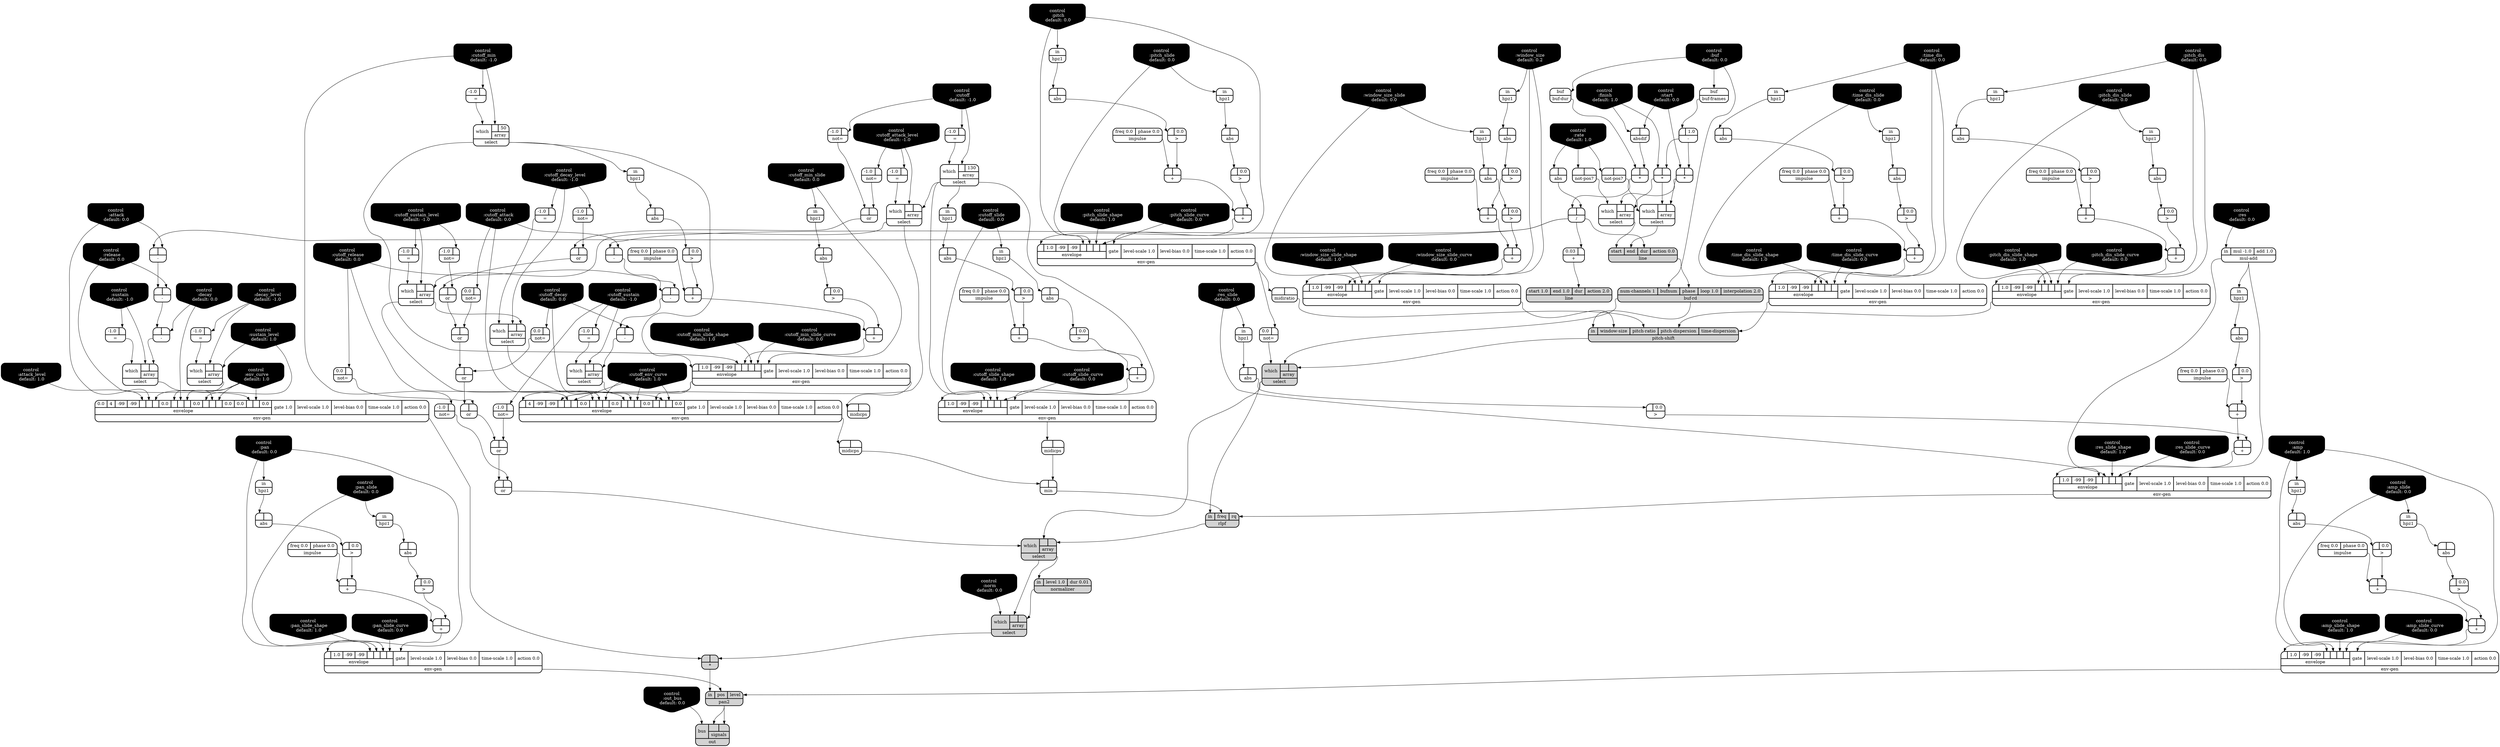 digraph synthdef {
64 [label = "{{ <a> |<b> } |<__UG_NAME__>* }" style="bold, rounded" shape=record rankdir=LR];
102 [label = "{{ <a> |<b> } |<__UG_NAME__>* }" style="bold, rounded" shape=record rankdir=LR];
103 [label = "{{ <a> |<b> } |<__UG_NAME__>* }" style="bold, rounded" shape=record rankdir=LR];
196 [label = "{{ <a> |<b> } |<__UG_NAME__>* }" style="filled, bold, rounded"  shape=record rankdir=LR];
92 [label = "{{ <a> |<b> } |<__UG_NAME__>+ }" style="bold, rounded" shape=record rankdir=LR];
96 [label = "{{ <a> |<b> } |<__UG_NAME__>+ }" style="bold, rounded" shape=record rankdir=LR];
113 [label = "{{ <a> |<b> } |<__UG_NAME__>+ }" style="bold, rounded" shape=record rankdir=LR];
117 [label = "{{ <a> |<b> } |<__UG_NAME__>+ }" style="bold, rounded" shape=record rankdir=LR];
124 [label = "{{ <a> |<b> } |<__UG_NAME__>+ }" style="bold, rounded" shape=record rankdir=LR];
128 [label = "{{ <a> |<b> } |<__UG_NAME__>+ }" style="bold, rounded" shape=record rankdir=LR];
134 [label = "{{ <a> |<b> } |<__UG_NAME__>+ }" style="bold, rounded" shape=record rankdir=LR];
138 [label = "{{ <a> |<b> } |<__UG_NAME__>+ }" style="bold, rounded" shape=record rankdir=LR];
148 [label = "{{ <a> |<b> } |<__UG_NAME__>+ }" style="bold, rounded" shape=record rankdir=LR];
152 [label = "{{ <a> |<b> } |<__UG_NAME__>+ }" style="bold, rounded" shape=record rankdir=LR];
173 [label = "{{ <a> |<b> } |<__UG_NAME__>+ }" style="bold, rounded" shape=record rankdir=LR];
177 [label = "{{ <a> |<b> } |<__UG_NAME__>+ }" style="bold, rounded" shape=record rankdir=LR];
186 [label = "{{ <a> |<b> } |<__UG_NAME__>+ }" style="bold, rounded" shape=record rankdir=LR];
190 [label = "{{ <a> |<b> } |<__UG_NAME__>+ }" style="bold, rounded" shape=record rankdir=LR];
201 [label = "{{ <a> |<b> } |<__UG_NAME__>+ }" style="bold, rounded" shape=record rankdir=LR];
205 [label = "{{ <a> |<b> } |<__UG_NAME__>+ }" style="bold, rounded" shape=record rankdir=LR];
211 [label = "{{ <a> |<b> } |<__UG_NAME__>+ }" style="bold, rounded" shape=record rankdir=LR];
215 [label = "{{ <a> |<b> } |<__UG_NAME__>+ }" style="bold, rounded" shape=record rankdir=LR];
220 [label = "{{ <a> 0.03|<b> } |<__UG_NAME__>+ }" style="bold, rounded" shape=record rankdir=LR];
67 [label = "{{ <a> |<b> } |<__UG_NAME__>- }" style="bold, rounded" shape=record rankdir=LR];
68 [label = "{{ <a> |<b> } |<__UG_NAME__>- }" style="bold, rounded" shape=record rankdir=LR];
69 [label = "{{ <a> |<b> } |<__UG_NAME__>- }" style="bold, rounded" shape=record rankdir=LR];
101 [label = "{{ <a> |<b> 1.0} |<__UG_NAME__>- }" style="bold, rounded" shape=record rankdir=LR];
163 [label = "{{ <a> |<b> } |<__UG_NAME__>- }" style="bold, rounded" shape=record rankdir=LR];
164 [label = "{{ <a> |<b> } |<__UG_NAME__>- }" style="bold, rounded" shape=record rankdir=LR];
165 [label = "{{ <a> |<b> } |<__UG_NAME__>- }" style="bold, rounded" shape=record rankdir=LR];
66 [label = "{{ <a> |<b> } |<__UG_NAME__>/ }" style="bold, rounded" shape=record rankdir=LR];
59 [label = "{{ <a> -1.0|<b> } |<__UG_NAME__>= }" style="bold, rounded" shape=record rankdir=LR];
61 [label = "{{ <a> -1.0|<b> } |<__UG_NAME__>= }" style="bold, rounded" shape=record rankdir=LR];
143 [label = "{{ <a> -1.0|<b> } |<__UG_NAME__>= }" style="bold, rounded" shape=record rankdir=LR];
154 [label = "{{ <a> -1.0|<b> } |<__UG_NAME__>= }" style="bold, rounded" shape=record rankdir=LR];
155 [label = "{{ <a> -1.0|<b> } |<__UG_NAME__>= }" style="bold, rounded" shape=record rankdir=LR];
158 [label = "{{ <a> -1.0|<b> } |<__UG_NAME__>= }" style="bold, rounded" shape=record rankdir=LR];
159 [label = "{{ <a> -1.0|<b> } |<__UG_NAME__>= }" style="bold, rounded" shape=record rankdir=LR];
162 [label = "{{ <a> -1.0|<b> } |<__UG_NAME__>= }" style="bold, rounded" shape=record rankdir=LR];
91 [label = "{{ <a> |<b> 0.0} |<__UG_NAME__>\> }" style="bold, rounded" shape=record rankdir=LR];
95 [label = "{{ <a> |<b> 0.0} |<__UG_NAME__>\> }" style="bold, rounded" shape=record rankdir=LR];
112 [label = "{{ <a> |<b> 0.0} |<__UG_NAME__>\> }" style="bold, rounded" shape=record rankdir=LR];
116 [label = "{{ <a> |<b> 0.0} |<__UG_NAME__>\> }" style="bold, rounded" shape=record rankdir=LR];
123 [label = "{{ <a> |<b> 0.0} |<__UG_NAME__>\> }" style="bold, rounded" shape=record rankdir=LR];
127 [label = "{{ <a> |<b> 0.0} |<__UG_NAME__>\> }" style="bold, rounded" shape=record rankdir=LR];
133 [label = "{{ <a> |<b> 0.0} |<__UG_NAME__>\> }" style="bold, rounded" shape=record rankdir=LR];
137 [label = "{{ <a> |<b> 0.0} |<__UG_NAME__>\> }" style="bold, rounded" shape=record rankdir=LR];
147 [label = "{{ <a> |<b> 0.0} |<__UG_NAME__>\> }" style="bold, rounded" shape=record rankdir=LR];
151 [label = "{{ <a> |<b> 0.0} |<__UG_NAME__>\> }" style="bold, rounded" shape=record rankdir=LR];
172 [label = "{{ <a> |<b> 0.0} |<__UG_NAME__>\> }" style="bold, rounded" shape=record rankdir=LR];
176 [label = "{{ <a> |<b> 0.0} |<__UG_NAME__>\> }" style="bold, rounded" shape=record rankdir=LR];
185 [label = "{{ <a> |<b> 0.0} |<__UG_NAME__>\> }" style="bold, rounded" shape=record rankdir=LR];
189 [label = "{{ <a> |<b> 0.0} |<__UG_NAME__>\> }" style="bold, rounded" shape=record rankdir=LR];
200 [label = "{{ <a> |<b> 0.0} |<__UG_NAME__>\> }" style="bold, rounded" shape=record rankdir=LR];
204 [label = "{{ <a> |<b> 0.0} |<__UG_NAME__>\> }" style="bold, rounded" shape=record rankdir=LR];
210 [label = "{{ <a> |<b> 0.0} |<__UG_NAME__>\> }" style="bold, rounded" shape=record rankdir=LR];
214 [label = "{{ <a> |<b> 0.0} |<__UG_NAME__>\> }" style="bold, rounded" shape=record rankdir=LR];
65 [label = "{{ <a> |<b> } |<__UG_NAME__>abs }" style="bold, rounded" shape=record rankdir=LR];
90 [label = "{{ <a> |<b> } |<__UG_NAME__>abs }" style="bold, rounded" shape=record rankdir=LR];
94 [label = "{{ <a> |<b> } |<__UG_NAME__>abs }" style="bold, rounded" shape=record rankdir=LR];
111 [label = "{{ <a> |<b> } |<__UG_NAME__>abs }" style="bold, rounded" shape=record rankdir=LR];
115 [label = "{{ <a> |<b> } |<__UG_NAME__>abs }" style="bold, rounded" shape=record rankdir=LR];
122 [label = "{{ <a> |<b> } |<__UG_NAME__>abs }" style="bold, rounded" shape=record rankdir=LR];
126 [label = "{{ <a> |<b> } |<__UG_NAME__>abs }" style="bold, rounded" shape=record rankdir=LR];
132 [label = "{{ <a> |<b> } |<__UG_NAME__>abs }" style="bold, rounded" shape=record rankdir=LR];
136 [label = "{{ <a> |<b> } |<__UG_NAME__>abs }" style="bold, rounded" shape=record rankdir=LR];
146 [label = "{{ <a> |<b> } |<__UG_NAME__>abs }" style="bold, rounded" shape=record rankdir=LR];
150 [label = "{{ <a> |<b> } |<__UG_NAME__>abs }" style="bold, rounded" shape=record rankdir=LR];
171 [label = "{{ <a> |<b> } |<__UG_NAME__>abs }" style="bold, rounded" shape=record rankdir=LR];
175 [label = "{{ <a> |<b> } |<__UG_NAME__>abs }" style="bold, rounded" shape=record rankdir=LR];
184 [label = "{{ <a> |<b> } |<__UG_NAME__>abs }" style="bold, rounded" shape=record rankdir=LR];
188 [label = "{{ <a> |<b> } |<__UG_NAME__>abs }" style="bold, rounded" shape=record rankdir=LR];
199 [label = "{{ <a> |<b> } |<__UG_NAME__>abs }" style="bold, rounded" shape=record rankdir=LR];
203 [label = "{{ <a> |<b> } |<__UG_NAME__>abs }" style="bold, rounded" shape=record rankdir=LR];
209 [label = "{{ <a> |<b> } |<__UG_NAME__>abs }" style="bold, rounded" shape=record rankdir=LR];
213 [label = "{{ <a> |<b> } |<__UG_NAME__>abs }" style="bold, rounded" shape=record rankdir=LR];
63 [label = "{{ <a> |<b> } |<__UG_NAME__>absdif }" style="bold, rounded" shape=record rankdir=LR];
62 [label = "{{ <buf> buf} |<__UG_NAME__>buf-dur }" style="bold, rounded" shape=record rankdir=LR];
100 [label = "{{ <buf> buf} |<__UG_NAME__>buf-frames }" style="bold, rounded" shape=record rankdir=LR];
108 [label = "{{ <num____channels> num-channels 1|<bufnum> bufnum|<phase> phase|<loop> loop 1.0|<interpolation> interpolation 2.0} |<__UG_NAME__>buf-rd }" style="filled, bold, rounded"  shape=record rankdir=LR];
0 [label = "control
 :buf
 default: 0.0" shape=invhouse style="rounded, filled, bold" fillcolor=black fontcolor=white ]; 
1 [label = "control
 :amp
 default: 1.0" shape=invhouse style="rounded, filled, bold" fillcolor=black fontcolor=white ]; 
2 [label = "control
 :amp_slide
 default: 0.0" shape=invhouse style="rounded, filled, bold" fillcolor=black fontcolor=white ]; 
3 [label = "control
 :amp_slide_shape
 default: 1.0" shape=invhouse style="rounded, filled, bold" fillcolor=black fontcolor=white ]; 
4 [label = "control
 :amp_slide_curve
 default: 0.0" shape=invhouse style="rounded, filled, bold" fillcolor=black fontcolor=white ]; 
5 [label = "control
 :pan
 default: 0.0" shape=invhouse style="rounded, filled, bold" fillcolor=black fontcolor=white ]; 
6 [label = "control
 :pan_slide
 default: 0.0" shape=invhouse style="rounded, filled, bold" fillcolor=black fontcolor=white ]; 
7 [label = "control
 :pan_slide_shape
 default: 1.0" shape=invhouse style="rounded, filled, bold" fillcolor=black fontcolor=white ]; 
8 [label = "control
 :pan_slide_curve
 default: 0.0" shape=invhouse style="rounded, filled, bold" fillcolor=black fontcolor=white ]; 
9 [label = "control
 :cutoff
 default: -1.0" shape=invhouse style="rounded, filled, bold" fillcolor=black fontcolor=white ]; 
10 [label = "control
 :cutoff_slide
 default: 0.0" shape=invhouse style="rounded, filled, bold" fillcolor=black fontcolor=white ]; 
11 [label = "control
 :cutoff_slide_shape
 default: 1.0" shape=invhouse style="rounded, filled, bold" fillcolor=black fontcolor=white ]; 
12 [label = "control
 :cutoff_slide_curve
 default: 0.0" shape=invhouse style="rounded, filled, bold" fillcolor=black fontcolor=white ]; 
13 [label = "control
 :cutoff_attack
 default: 0.0" shape=invhouse style="rounded, filled, bold" fillcolor=black fontcolor=white ]; 
14 [label = "control
 :cutoff_sustain
 default: -1.0" shape=invhouse style="rounded, filled, bold" fillcolor=black fontcolor=white ]; 
15 [label = "control
 :cutoff_decay
 default: 0.0" shape=invhouse style="rounded, filled, bold" fillcolor=black fontcolor=white ]; 
16 [label = "control
 :cutoff_release
 default: 0.0" shape=invhouse style="rounded, filled, bold" fillcolor=black fontcolor=white ]; 
17 [label = "control
 :cutoff_min
 default: -1.0" shape=invhouse style="rounded, filled, bold" fillcolor=black fontcolor=white ]; 
18 [label = "control
 :cutoff_min_slide
 default: 0.0" shape=invhouse style="rounded, filled, bold" fillcolor=black fontcolor=white ]; 
19 [label = "control
 :cutoff_min_slide_shape
 default: 1.0" shape=invhouse style="rounded, filled, bold" fillcolor=black fontcolor=white ]; 
20 [label = "control
 :cutoff_min_slide_curve
 default: 0.0" shape=invhouse style="rounded, filled, bold" fillcolor=black fontcolor=white ]; 
21 [label = "control
 :cutoff_attack_level
 default: -1.0" shape=invhouse style="rounded, filled, bold" fillcolor=black fontcolor=white ]; 
22 [label = "control
 :cutoff_decay_level
 default: -1.0" shape=invhouse style="rounded, filled, bold" fillcolor=black fontcolor=white ]; 
23 [label = "control
 :cutoff_sustain_level
 default: -1.0" shape=invhouse style="rounded, filled, bold" fillcolor=black fontcolor=white ]; 
24 [label = "control
 :cutoff_env_curve
 default: 1.0" shape=invhouse style="rounded, filled, bold" fillcolor=black fontcolor=white ]; 
25 [label = "control
 :res
 default: 0.0" shape=invhouse style="rounded, filled, bold" fillcolor=black fontcolor=white ]; 
26 [label = "control
 :res_slide
 default: 0.0" shape=invhouse style="rounded, filled, bold" fillcolor=black fontcolor=white ]; 
27 [label = "control
 :res_slide_shape
 default: 1.0" shape=invhouse style="rounded, filled, bold" fillcolor=black fontcolor=white ]; 
28 [label = "control
 :res_slide_curve
 default: 0.0" shape=invhouse style="rounded, filled, bold" fillcolor=black fontcolor=white ]; 
29 [label = "control
 :attack
 default: 0.0" shape=invhouse style="rounded, filled, bold" fillcolor=black fontcolor=white ]; 
30 [label = "control
 :decay
 default: 0.0" shape=invhouse style="rounded, filled, bold" fillcolor=black fontcolor=white ]; 
31 [label = "control
 :sustain
 default: -1.0" shape=invhouse style="rounded, filled, bold" fillcolor=black fontcolor=white ]; 
32 [label = "control
 :release
 default: 0.0" shape=invhouse style="rounded, filled, bold" fillcolor=black fontcolor=white ]; 
33 [label = "control
 :attack_level
 default: 1.0" shape=invhouse style="rounded, filled, bold" fillcolor=black fontcolor=white ]; 
34 [label = "control
 :decay_level
 default: -1.0" shape=invhouse style="rounded, filled, bold" fillcolor=black fontcolor=white ]; 
35 [label = "control
 :sustain_level
 default: 1.0" shape=invhouse style="rounded, filled, bold" fillcolor=black fontcolor=white ]; 
36 [label = "control
 :env_curve
 default: 1.0" shape=invhouse style="rounded, filled, bold" fillcolor=black fontcolor=white ]; 
37 [label = "control
 :rate
 default: 1.0" shape=invhouse style="rounded, filled, bold" fillcolor=black fontcolor=white ]; 
38 [label = "control
 :start
 default: 0.0" shape=invhouse style="rounded, filled, bold" fillcolor=black fontcolor=white ]; 
39 [label = "control
 :finish
 default: 1.0" shape=invhouse style="rounded, filled, bold" fillcolor=black fontcolor=white ]; 
40 [label = "control
 :norm
 default: 0.0" shape=invhouse style="rounded, filled, bold" fillcolor=black fontcolor=white ]; 
41 [label = "control
 :pitch
 default: 0.0" shape=invhouse style="rounded, filled, bold" fillcolor=black fontcolor=white ]; 
42 [label = "control
 :pitch_slide
 default: 0.0" shape=invhouse style="rounded, filled, bold" fillcolor=black fontcolor=white ]; 
43 [label = "control
 :pitch_slide_shape
 default: 1.0" shape=invhouse style="rounded, filled, bold" fillcolor=black fontcolor=white ]; 
44 [label = "control
 :pitch_slide_curve
 default: 0.0" shape=invhouse style="rounded, filled, bold" fillcolor=black fontcolor=white ]; 
45 [label = "control
 :window_size
 default: 0.2" shape=invhouse style="rounded, filled, bold" fillcolor=black fontcolor=white ]; 
46 [label = "control
 :window_size_slide
 default: 0.0" shape=invhouse style="rounded, filled, bold" fillcolor=black fontcolor=white ]; 
47 [label = "control
 :window_size_slide_shape
 default: 1.0" shape=invhouse style="rounded, filled, bold" fillcolor=black fontcolor=white ]; 
48 [label = "control
 :window_size_slide_curve
 default: 0.0" shape=invhouse style="rounded, filled, bold" fillcolor=black fontcolor=white ]; 
49 [label = "control
 :pitch_dis
 default: 0.0" shape=invhouse style="rounded, filled, bold" fillcolor=black fontcolor=white ]; 
50 [label = "control
 :pitch_dis_slide
 default: 0.0" shape=invhouse style="rounded, filled, bold" fillcolor=black fontcolor=white ]; 
51 [label = "control
 :pitch_dis_slide_shape
 default: 1.0" shape=invhouse style="rounded, filled, bold" fillcolor=black fontcolor=white ]; 
52 [label = "control
 :pitch_dis_slide_curve
 default: 0.0" shape=invhouse style="rounded, filled, bold" fillcolor=black fontcolor=white ]; 
53 [label = "control
 :time_dis
 default: 0.0" shape=invhouse style="rounded, filled, bold" fillcolor=black fontcolor=white ]; 
54 [label = "control
 :time_dis_slide
 default: 0.0" shape=invhouse style="rounded, filled, bold" fillcolor=black fontcolor=white ]; 
55 [label = "control
 :time_dis_slide_shape
 default: 1.0" shape=invhouse style="rounded, filled, bold" fillcolor=black fontcolor=white ]; 
56 [label = "control
 :time_dis_slide_curve
 default: 0.0" shape=invhouse style="rounded, filled, bold" fillcolor=black fontcolor=white ]; 
57 [label = "control
 :out_bus
 default: 0.0" shape=invhouse style="rounded, filled, bold" fillcolor=black fontcolor=white ]; 
71 [label = "{{ {{0.0|4|-99|-99|<envelope___control___4>|<envelope___control___5>|<envelope___control___6>|0.0|<envelope___select___8>|<envelope___control___9>|<envelope___control___10>|0.0|<envelope___control___12>|<envelope___select___13>|<envelope___control___14>|0.0|0.0|<envelope___control___17>|<envelope___control___18>|0.0}|envelope}|<gate> gate 1.0|<level____scale> level-scale 1.0|<level____bias> level-bias 0.0|<time____scale> time-scale 1.0|<action> action 0.0} |<__UG_NAME__>env-gen }" style="bold, rounded" shape=record rankdir=LR];
97 [label = "{{ {{<envelope___control___0>|1.0|-99|-99|<envelope___control___4>|<envelope___control___5>|<envelope___control___6>|<envelope___control___7>}|envelope}|<gate> gate|<level____scale> level-scale 1.0|<level____bias> level-bias 0.0|<time____scale> time-scale 1.0|<action> action 0.0} |<__UG_NAME__>env-gen }" style="bold, rounded" shape=record rankdir=LR];
118 [label = "{{ {{<envelope___control___0>|1.0|-99|-99|<envelope___control___4>|<envelope___control___5>|<envelope___control___6>|<envelope___control___7>}|envelope}|<gate> gate|<level____scale> level-scale 1.0|<level____bias> level-bias 0.0|<time____scale> time-scale 1.0|<action> action 0.0} |<__UG_NAME__>env-gen }" style="bold, rounded" shape=record rankdir=LR];
129 [label = "{{ {{<envelope___control___0>|1.0|-99|-99|<envelope___control___4>|<envelope___control___5>|<envelope___control___6>|<envelope___control___7>}|envelope}|<gate> gate|<level____scale> level-scale 1.0|<level____bias> level-bias 0.0|<time____scale> time-scale 1.0|<action> action 0.0} |<__UG_NAME__>env-gen }" style="bold, rounded" shape=record rankdir=LR];
139 [label = "{{ {{<envelope___control___0>|1.0|-99|-99|<envelope___control___4>|<envelope___control___5>|<envelope___control___6>|<envelope___control___7>}|envelope}|<gate> gate|<level____scale> level-scale 1.0|<level____bias> level-bias 0.0|<time____scale> time-scale 1.0|<action> action 0.0} |<__UG_NAME__>env-gen }" style="bold, rounded" shape=record rankdir=LR];
153 [label = "{{ {{<envelope___select___0>|1.0|-99|-99|<envelope___select___4>|<envelope___control___5>|<envelope___control___6>|<envelope___control___7>}|envelope}|<gate> gate|<level____scale> level-scale 1.0|<level____bias> level-bias 0.0|<time____scale> time-scale 1.0|<action> action 0.0} |<__UG_NAME__>env-gen }" style="bold, rounded" shape=record rankdir=LR];
167 [label = "{{ {{<envelope___env____gen___0>|4|-99|-99|<envelope___select___4>|<envelope___control___5>|<envelope___control___6>|0.0|<envelope___select___8>|<envelope___control___9>|<envelope___control___10>|0.0|<envelope___select___12>|<envelope___select___13>|<envelope___control___14>|0.0|<envelope___env____gen___16>|<envelope___control___17>|<envelope___control___18>|0.0}|envelope}|<gate> gate 1.0|<level____scale> level-scale 1.0|<level____bias> level-bias 0.0|<time____scale> time-scale 1.0|<action> action 0.0} |<__UG_NAME__>env-gen }" style="bold, rounded" shape=record rankdir=LR];
178 [label = "{{ {{<envelope___select___0>|1.0|-99|-99|<envelope___select___4>|<envelope___control___5>|<envelope___control___6>|<envelope___control___7>}|envelope}|<gate> gate|<level____scale> level-scale 1.0|<level____bias> level-bias 0.0|<time____scale> time-scale 1.0|<action> action 0.0} |<__UG_NAME__>env-gen }" style="bold, rounded" shape=record rankdir=LR];
191 [label = "{{ {{<envelope___mul____add___0>|1.0|-99|-99|<envelope___mul____add___4>|<envelope___control___5>|<envelope___control___6>|<envelope___control___7>}|envelope}|<gate> gate|<level____scale> level-scale 1.0|<level____bias> level-bias 0.0|<time____scale> time-scale 1.0|<action> action 0.0} |<__UG_NAME__>env-gen }" style="bold, rounded" shape=record rankdir=LR];
206 [label = "{{ {{<envelope___control___0>|1.0|-99|-99|<envelope___control___4>|<envelope___control___5>|<envelope___control___6>|<envelope___control___7>}|envelope}|<gate> gate|<level____scale> level-scale 1.0|<level____bias> level-bias 0.0|<time____scale> time-scale 1.0|<action> action 0.0} |<__UG_NAME__>env-gen }" style="bold, rounded" shape=record rankdir=LR];
216 [label = "{{ {{<envelope___control___0>|1.0|-99|-99|<envelope___control___4>|<envelope___control___5>|<envelope___control___6>|<envelope___control___7>}|envelope}|<gate> gate|<level____scale> level-scale 1.0|<level____bias> level-bias 0.0|<time____scale> time-scale 1.0|<action> action 0.0} |<__UG_NAME__>env-gen }" style="bold, rounded" shape=record rankdir=LR];
89 [label = "{{ <in> in} |<__UG_NAME__>hpz1 }" style="bold, rounded" shape=record rankdir=LR];
93 [label = "{{ <in> in} |<__UG_NAME__>hpz1 }" style="bold, rounded" shape=record rankdir=LR];
110 [label = "{{ <in> in} |<__UG_NAME__>hpz1 }" style="bold, rounded" shape=record rankdir=LR];
114 [label = "{{ <in> in} |<__UG_NAME__>hpz1 }" style="bold, rounded" shape=record rankdir=LR];
121 [label = "{{ <in> in} |<__UG_NAME__>hpz1 }" style="bold, rounded" shape=record rankdir=LR];
125 [label = "{{ <in> in} |<__UG_NAME__>hpz1 }" style="bold, rounded" shape=record rankdir=LR];
131 [label = "{{ <in> in} |<__UG_NAME__>hpz1 }" style="bold, rounded" shape=record rankdir=LR];
135 [label = "{{ <in> in} |<__UG_NAME__>hpz1 }" style="bold, rounded" shape=record rankdir=LR];
145 [label = "{{ <in> in} |<__UG_NAME__>hpz1 }" style="bold, rounded" shape=record rankdir=LR];
149 [label = "{{ <in> in} |<__UG_NAME__>hpz1 }" style="bold, rounded" shape=record rankdir=LR];
170 [label = "{{ <in> in} |<__UG_NAME__>hpz1 }" style="bold, rounded" shape=record rankdir=LR];
174 [label = "{{ <in> in} |<__UG_NAME__>hpz1 }" style="bold, rounded" shape=record rankdir=LR];
183 [label = "{{ <in> in} |<__UG_NAME__>hpz1 }" style="bold, rounded" shape=record rankdir=LR];
187 [label = "{{ <in> in} |<__UG_NAME__>hpz1 }" style="bold, rounded" shape=record rankdir=LR];
198 [label = "{{ <in> in} |<__UG_NAME__>hpz1 }" style="bold, rounded" shape=record rankdir=LR];
202 [label = "{{ <in> in} |<__UG_NAME__>hpz1 }" style="bold, rounded" shape=record rankdir=LR];
208 [label = "{{ <in> in} |<__UG_NAME__>hpz1 }" style="bold, rounded" shape=record rankdir=LR];
212 [label = "{{ <in> in} |<__UG_NAME__>hpz1 }" style="bold, rounded" shape=record rankdir=LR];
88 [label = "{{ <freq> freq 0.0|<phase> phase 0.0} |<__UG_NAME__>impulse }" style="bold, rounded" shape=record rankdir=LR];
109 [label = "{{ <freq> freq 0.0|<phase> phase 0.0} |<__UG_NAME__>impulse }" style="bold, rounded" shape=record rankdir=LR];
120 [label = "{{ <freq> freq 0.0|<phase> phase 0.0} |<__UG_NAME__>impulse }" style="bold, rounded" shape=record rankdir=LR];
130 [label = "{{ <freq> freq 0.0|<phase> phase 0.0} |<__UG_NAME__>impulse }" style="bold, rounded" shape=record rankdir=LR];
142 [label = "{{ <freq> freq 0.0|<phase> phase 0.0} |<__UG_NAME__>impulse }" style="bold, rounded" shape=record rankdir=LR];
169 [label = "{{ <freq> freq 0.0|<phase> phase 0.0} |<__UG_NAME__>impulse }" style="bold, rounded" shape=record rankdir=LR];
181 [label = "{{ <freq> freq 0.0|<phase> phase 0.0} |<__UG_NAME__>impulse }" style="bold, rounded" shape=record rankdir=LR];
197 [label = "{{ <freq> freq 0.0|<phase> phase 0.0} |<__UG_NAME__>impulse }" style="bold, rounded" shape=record rankdir=LR];
207 [label = "{{ <freq> freq 0.0|<phase> phase 0.0} |<__UG_NAME__>impulse }" style="bold, rounded" shape=record rankdir=LR];
107 [label = "{{ <start> start|<end> end|<dur> dur|<action> action 0.0} |<__UG_NAME__>line }" style="filled, bold, rounded"  shape=record rankdir=LR];
221 [label = "{{ <start> start 1.0|<end> end 1.0|<dur> dur|<action> action 2.0} |<__UG_NAME__>line }" style="filled, bold, rounded"  shape=record rankdir=LR];
168 [label = "{{ <a> |<b> } |<__UG_NAME__>midicps }" style="bold, rounded" shape=record rankdir=LR];
179 [label = "{{ <a> |<b> } |<__UG_NAME__>midicps }" style="bold, rounded" shape=record rankdir=LR];
219 [label = "{{ <a> |<b> } |<__UG_NAME__>midicps }" style="bold, rounded" shape=record rankdir=LR];
119 [label = "{{ <a> |<b> } |<__UG_NAME__>midiratio }" style="bold, rounded" shape=record rankdir=LR];
180 [label = "{{ <a> |<b> } |<__UG_NAME__>min }" style="bold, rounded" shape=record rankdir=LR];
182 [label = "{{ <in> in|<mul> mul -1.0|<add> add 1.0} |<__UG_NAME__>mul-add }" style="bold, rounded" shape=record rankdir=LR];
194 [label = "{{ <in> in|<level> level 1.0|<dur> dur 0.01} |<__UG_NAME__>normalizer }" style="filled, bold, rounded"  shape=record rankdir=LR];
99 [label = "{{ <a> |<b> } |<__UG_NAME__>not-pos? }" style="bold, rounded" shape=record rankdir=LR];
105 [label = "{{ <a> |<b> } |<__UG_NAME__>not-pos? }" style="bold, rounded" shape=record rankdir=LR];
58 [label = "{{ <a> -1.0|<b> } |<__UG_NAME__>not= }" style="bold, rounded" shape=record rankdir=LR];
72 [label = "{{ <a> -1.0|<b> } |<__UG_NAME__>not= }" style="bold, rounded" shape=record rankdir=LR];
73 [label = "{{ <a> -1.0|<b> } |<__UG_NAME__>not= }" style="bold, rounded" shape=record rankdir=LR];
75 [label = "{{ <a> -1.0|<b> } |<__UG_NAME__>not= }" style="bold, rounded" shape=record rankdir=LR];
77 [label = "{{ <a> -1.0|<b> } |<__UG_NAME__>not= }" style="bold, rounded" shape=record rankdir=LR];
79 [label = "{{ <a> 0.0|<b> } |<__UG_NAME__>not= }" style="bold, rounded" shape=record rankdir=LR];
81 [label = "{{ <a> 0.0|<b> } |<__UG_NAME__>not= }" style="bold, rounded" shape=record rankdir=LR];
83 [label = "{{ <a> 0.0|<b> } |<__UG_NAME__>not= }" style="bold, rounded" shape=record rankdir=LR];
85 [label = "{{ <a> -1.0|<b> } |<__UG_NAME__>not= }" style="bold, rounded" shape=record rankdir=LR];
98 [label = "{{ <a> 0.0|<b> } |<__UG_NAME__>not= }" style="bold, rounded" shape=record rankdir=LR];
74 [label = "{{ <a> |<b> } |<__UG_NAME__>or }" style="bold, rounded" shape=record rankdir=LR];
76 [label = "{{ <a> |<b> } |<__UG_NAME__>or }" style="bold, rounded" shape=record rankdir=LR];
78 [label = "{{ <a> |<b> } |<__UG_NAME__>or }" style="bold, rounded" shape=record rankdir=LR];
80 [label = "{{ <a> |<b> } |<__UG_NAME__>or }" style="bold, rounded" shape=record rankdir=LR];
82 [label = "{{ <a> |<b> } |<__UG_NAME__>or }" style="bold, rounded" shape=record rankdir=LR];
84 [label = "{{ <a> |<b> } |<__UG_NAME__>or }" style="bold, rounded" shape=record rankdir=LR];
86 [label = "{{ <a> |<b> } |<__UG_NAME__>or }" style="bold, rounded" shape=record rankdir=LR];
87 [label = "{{ <a> |<b> } |<__UG_NAME__>or }" style="bold, rounded" shape=record rankdir=LR];
218 [label = "{{ <bus> bus|{{<signals___pan2___0>|<signals___pan2___1>}|signals}} |<__UG_NAME__>out }" style="filled, bold, rounded"  shape=record rankdir=LR];
217 [label = "{{ <in> in|<pos> pos|<level> level} |<__UG_NAME__>pan2 }" style="filled, bold, rounded"  shape=record rankdir=LR];
140 [label = "{{ <in> in|<window____size> window-size|<pitch____ratio> pitch-ratio|<pitch____dispersion> pitch-dispersion|<time____dispersion> time-dispersion} |<__UG_NAME__>pitch-shift }" style="filled, bold, rounded"  shape=record rankdir=LR];
192 [label = "{{ <in> in|<freq> freq|<rq> rq} |<__UG_NAME__>rlpf }" style="filled, bold, rounded"  shape=record rankdir=LR];
60 [label = "{{ <which> which|{{<array___control___0>|<array___control___1>}|array}} |<__UG_NAME__>select }" style="bold, rounded" shape=record rankdir=LR];
70 [label = "{{ <which> which|{{<array___control___0>|<array___binary____op____u____gen___1>}|array}} |<__UG_NAME__>select }" style="bold, rounded" shape=record rankdir=LR];
104 [label = "{{ <which> which|{{<array___binary____op____u____gen___0>|<array___binary____op____u____gen___1>}|array}} |<__UG_NAME__>select }" style="bold, rounded" shape=record rankdir=LR];
106 [label = "{{ <which> which|{{<array___binary____op____u____gen___0>|<array___binary____op____u____gen___1>}|array}} |<__UG_NAME__>select }" style="bold, rounded" shape=record rankdir=LR];
141 [label = "{{ <which> which|{{<array___buf____rd___0>|<array___pitch____shift___1>}|array}} |<__UG_NAME__>select }" style="filled, bold, rounded"  shape=record rankdir=LR];
144 [label = "{{ <which> which|{{<array___control___0>|50}|array}} |<__UG_NAME__>select }" style="bold, rounded" shape=record rankdir=LR];
156 [label = "{{ <which> which|{{<array___control___0>|130}|array}} |<__UG_NAME__>select }" style="bold, rounded" shape=record rankdir=LR];
157 [label = "{{ <which> which|{{<array___control___0>|<array___select___1>}|array}} |<__UG_NAME__>select }" style="bold, rounded" shape=record rankdir=LR];
160 [label = "{{ <which> which|{{<array___control___0>|<array___select___1>}|array}} |<__UG_NAME__>select }" style="bold, rounded" shape=record rankdir=LR];
161 [label = "{{ <which> which|{{<array___control___0>|<array___select___1>}|array}} |<__UG_NAME__>select }" style="bold, rounded" shape=record rankdir=LR];
166 [label = "{{ <which> which|{{<array___control___0>|<array___binary____op____u____gen___1>}|array}} |<__UG_NAME__>select }" style="bold, rounded" shape=record rankdir=LR];
193 [label = "{{ <which> which|{{<array___select___0>|<array___rlpf___1>}|array}} |<__UG_NAME__>select }" style="filled, bold, rounded"  shape=record rankdir=LR];
195 [label = "{{ <which> which|{{<array___select___0>|<array___normalizer___1>}|array}} |<__UG_NAME__>select }" style="filled, bold, rounded"  shape=record rankdir=LR];

63:__UG_NAME__ -> 64:b ;
62:__UG_NAME__ -> 64:a ;
101:__UG_NAME__ -> 102:b ;
38:__UG_NAME__ -> 102:a ;
101:__UG_NAME__ -> 103:b ;
39:__UG_NAME__ -> 103:a ;
195:__UG_NAME__ -> 196:b ;
71:__UG_NAME__ -> 196:a ;
91:__UG_NAME__ -> 92:b ;
88:__UG_NAME__ -> 92:a ;
95:__UG_NAME__ -> 96:b ;
92:__UG_NAME__ -> 96:a ;
112:__UG_NAME__ -> 113:b ;
109:__UG_NAME__ -> 113:a ;
116:__UG_NAME__ -> 117:b ;
113:__UG_NAME__ -> 117:a ;
123:__UG_NAME__ -> 124:b ;
120:__UG_NAME__ -> 124:a ;
127:__UG_NAME__ -> 128:b ;
124:__UG_NAME__ -> 128:a ;
133:__UG_NAME__ -> 134:b ;
130:__UG_NAME__ -> 134:a ;
137:__UG_NAME__ -> 138:b ;
134:__UG_NAME__ -> 138:a ;
147:__UG_NAME__ -> 148:b ;
142:__UG_NAME__ -> 148:a ;
151:__UG_NAME__ -> 152:b ;
148:__UG_NAME__ -> 152:a ;
172:__UG_NAME__ -> 173:b ;
169:__UG_NAME__ -> 173:a ;
176:__UG_NAME__ -> 177:b ;
173:__UG_NAME__ -> 177:a ;
185:__UG_NAME__ -> 186:b ;
181:__UG_NAME__ -> 186:a ;
189:__UG_NAME__ -> 190:b ;
186:__UG_NAME__ -> 190:a ;
200:__UG_NAME__ -> 201:b ;
197:__UG_NAME__ -> 201:a ;
204:__UG_NAME__ -> 205:b ;
201:__UG_NAME__ -> 205:a ;
210:__UG_NAME__ -> 211:b ;
207:__UG_NAME__ -> 211:a ;
214:__UG_NAME__ -> 215:b ;
211:__UG_NAME__ -> 215:a ;
66:__UG_NAME__ -> 220:b ;
29:__UG_NAME__ -> 67:b ;
66:__UG_NAME__ -> 67:a ;
32:__UG_NAME__ -> 68:b ;
67:__UG_NAME__ -> 68:a ;
30:__UG_NAME__ -> 69:b ;
68:__UG_NAME__ -> 69:a ;
100:__UG_NAME__ -> 101:a ;
13:__UG_NAME__ -> 163:b ;
66:__UG_NAME__ -> 163:a ;
16:__UG_NAME__ -> 164:b ;
163:__UG_NAME__ -> 164:a ;
15:__UG_NAME__ -> 165:b ;
164:__UG_NAME__ -> 165:a ;
65:__UG_NAME__ -> 66:b ;
64:__UG_NAME__ -> 66:a ;
34:__UG_NAME__ -> 59:b ;
31:__UG_NAME__ -> 61:b ;
17:__UG_NAME__ -> 143:b ;
21:__UG_NAME__ -> 154:b ;
9:__UG_NAME__ -> 155:b ;
22:__UG_NAME__ -> 158:b ;
23:__UG_NAME__ -> 159:b ;
14:__UG_NAME__ -> 162:b ;
90:__UG_NAME__ -> 91:a ;
94:__UG_NAME__ -> 95:a ;
111:__UG_NAME__ -> 112:a ;
115:__UG_NAME__ -> 116:a ;
122:__UG_NAME__ -> 123:a ;
126:__UG_NAME__ -> 127:a ;
132:__UG_NAME__ -> 133:a ;
136:__UG_NAME__ -> 137:a ;
146:__UG_NAME__ -> 147:a ;
150:__UG_NAME__ -> 151:a ;
171:__UG_NAME__ -> 172:a ;
175:__UG_NAME__ -> 176:a ;
184:__UG_NAME__ -> 185:a ;
188:__UG_NAME__ -> 189:a ;
199:__UG_NAME__ -> 200:a ;
203:__UG_NAME__ -> 204:a ;
209:__UG_NAME__ -> 210:a ;
213:__UG_NAME__ -> 214:a ;
37:__UG_NAME__ -> 65:a ;
89:__UG_NAME__ -> 90:a ;
93:__UG_NAME__ -> 94:a ;
110:__UG_NAME__ -> 111:a ;
114:__UG_NAME__ -> 115:a ;
121:__UG_NAME__ -> 122:a ;
125:__UG_NAME__ -> 126:a ;
131:__UG_NAME__ -> 132:a ;
135:__UG_NAME__ -> 136:a ;
145:__UG_NAME__ -> 146:a ;
149:__UG_NAME__ -> 150:a ;
170:__UG_NAME__ -> 171:a ;
174:__UG_NAME__ -> 175:a ;
183:__UG_NAME__ -> 184:a ;
187:__UG_NAME__ -> 188:a ;
198:__UG_NAME__ -> 199:a ;
202:__UG_NAME__ -> 203:a ;
208:__UG_NAME__ -> 209:a ;
212:__UG_NAME__ -> 213:a ;
38:__UG_NAME__ -> 63:b ;
39:__UG_NAME__ -> 63:a ;
0:__UG_NAME__ -> 62:buf ;
0:__UG_NAME__ -> 100:buf ;
107:__UG_NAME__ -> 108:phase ;
0:__UG_NAME__ -> 108:bufnum ;
33:__UG_NAME__ -> 71:envelope___control___4 ;
29:__UG_NAME__ -> 71:envelope___control___5 ;
36:__UG_NAME__ -> 71:envelope___control___6 ;
60:__UG_NAME__ -> 71:envelope___select___8 ;
30:__UG_NAME__ -> 71:envelope___control___9 ;
36:__UG_NAME__ -> 71:envelope___control___10 ;
35:__UG_NAME__ -> 71:envelope___control___12 ;
70:__UG_NAME__ -> 71:envelope___select___13 ;
36:__UG_NAME__ -> 71:envelope___control___14 ;
32:__UG_NAME__ -> 71:envelope___control___17 ;
36:__UG_NAME__ -> 71:envelope___control___18 ;
96:__UG_NAME__ -> 97:gate ;
41:__UG_NAME__ -> 97:envelope___control___0 ;
41:__UG_NAME__ -> 97:envelope___control___4 ;
42:__UG_NAME__ -> 97:envelope___control___5 ;
43:__UG_NAME__ -> 97:envelope___control___6 ;
44:__UG_NAME__ -> 97:envelope___control___7 ;
117:__UG_NAME__ -> 118:gate ;
45:__UG_NAME__ -> 118:envelope___control___0 ;
45:__UG_NAME__ -> 118:envelope___control___4 ;
46:__UG_NAME__ -> 118:envelope___control___5 ;
47:__UG_NAME__ -> 118:envelope___control___6 ;
48:__UG_NAME__ -> 118:envelope___control___7 ;
128:__UG_NAME__ -> 129:gate ;
49:__UG_NAME__ -> 129:envelope___control___0 ;
49:__UG_NAME__ -> 129:envelope___control___4 ;
50:__UG_NAME__ -> 129:envelope___control___5 ;
51:__UG_NAME__ -> 129:envelope___control___6 ;
52:__UG_NAME__ -> 129:envelope___control___7 ;
138:__UG_NAME__ -> 139:gate ;
53:__UG_NAME__ -> 139:envelope___control___0 ;
53:__UG_NAME__ -> 139:envelope___control___4 ;
54:__UG_NAME__ -> 139:envelope___control___5 ;
55:__UG_NAME__ -> 139:envelope___control___6 ;
56:__UG_NAME__ -> 139:envelope___control___7 ;
152:__UG_NAME__ -> 153:gate ;
144:__UG_NAME__ -> 153:envelope___select___0 ;
144:__UG_NAME__ -> 153:envelope___select___4 ;
18:__UG_NAME__ -> 153:envelope___control___5 ;
19:__UG_NAME__ -> 153:envelope___control___6 ;
20:__UG_NAME__ -> 153:envelope___control___7 ;
153:__UG_NAME__ -> 167:envelope___env____gen___0 ;
157:__UG_NAME__ -> 167:envelope___select___4 ;
13:__UG_NAME__ -> 167:envelope___control___5 ;
24:__UG_NAME__ -> 167:envelope___control___6 ;
161:__UG_NAME__ -> 167:envelope___select___8 ;
15:__UG_NAME__ -> 167:envelope___control___9 ;
24:__UG_NAME__ -> 167:envelope___control___10 ;
160:__UG_NAME__ -> 167:envelope___select___12 ;
166:__UG_NAME__ -> 167:envelope___select___13 ;
24:__UG_NAME__ -> 167:envelope___control___14 ;
153:__UG_NAME__ -> 167:envelope___env____gen___16 ;
16:__UG_NAME__ -> 167:envelope___control___17 ;
24:__UG_NAME__ -> 167:envelope___control___18 ;
177:__UG_NAME__ -> 178:gate ;
156:__UG_NAME__ -> 178:envelope___select___0 ;
156:__UG_NAME__ -> 178:envelope___select___4 ;
10:__UG_NAME__ -> 178:envelope___control___5 ;
11:__UG_NAME__ -> 178:envelope___control___6 ;
12:__UG_NAME__ -> 178:envelope___control___7 ;
190:__UG_NAME__ -> 191:gate ;
182:__UG_NAME__ -> 191:envelope___mul____add___0 ;
182:__UG_NAME__ -> 191:envelope___mul____add___4 ;
26:__UG_NAME__ -> 191:envelope___control___5 ;
27:__UG_NAME__ -> 191:envelope___control___6 ;
28:__UG_NAME__ -> 191:envelope___control___7 ;
205:__UG_NAME__ -> 206:gate ;
5:__UG_NAME__ -> 206:envelope___control___0 ;
5:__UG_NAME__ -> 206:envelope___control___4 ;
6:__UG_NAME__ -> 206:envelope___control___5 ;
7:__UG_NAME__ -> 206:envelope___control___6 ;
8:__UG_NAME__ -> 206:envelope___control___7 ;
215:__UG_NAME__ -> 216:gate ;
1:__UG_NAME__ -> 216:envelope___control___0 ;
1:__UG_NAME__ -> 216:envelope___control___4 ;
2:__UG_NAME__ -> 216:envelope___control___5 ;
3:__UG_NAME__ -> 216:envelope___control___6 ;
4:__UG_NAME__ -> 216:envelope___control___7 ;
41:__UG_NAME__ -> 89:in ;
42:__UG_NAME__ -> 93:in ;
45:__UG_NAME__ -> 110:in ;
46:__UG_NAME__ -> 114:in ;
49:__UG_NAME__ -> 121:in ;
50:__UG_NAME__ -> 125:in ;
53:__UG_NAME__ -> 131:in ;
54:__UG_NAME__ -> 135:in ;
144:__UG_NAME__ -> 145:in ;
18:__UG_NAME__ -> 149:in ;
156:__UG_NAME__ -> 170:in ;
10:__UG_NAME__ -> 174:in ;
182:__UG_NAME__ -> 183:in ;
26:__UG_NAME__ -> 187:in ;
5:__UG_NAME__ -> 198:in ;
6:__UG_NAME__ -> 202:in ;
1:__UG_NAME__ -> 208:in ;
2:__UG_NAME__ -> 212:in ;
66:__UG_NAME__ -> 107:dur ;
106:__UG_NAME__ -> 107:end ;
104:__UG_NAME__ -> 107:start ;
220:__UG_NAME__ -> 221:dur ;
167:__UG_NAME__ -> 168:a ;
178:__UG_NAME__ -> 179:a ;
153:__UG_NAME__ -> 219:a ;
97:__UG_NAME__ -> 119:a ;
179:__UG_NAME__ -> 180:b ;
168:__UG_NAME__ -> 180:a ;
25:__UG_NAME__ -> 182:in ;
193:__UG_NAME__ -> 194:in ;
37:__UG_NAME__ -> 99:a ;
37:__UG_NAME__ -> 105:a ;
17:__UG_NAME__ -> 58:b ;
9:__UG_NAME__ -> 72:b ;
21:__UG_NAME__ -> 73:b ;
22:__UG_NAME__ -> 75:b ;
23:__UG_NAME__ -> 77:b ;
13:__UG_NAME__ -> 79:b ;
15:__UG_NAME__ -> 81:b ;
16:__UG_NAME__ -> 83:b ;
14:__UG_NAME__ -> 85:b ;
97:__UG_NAME__ -> 98:b ;
73:__UG_NAME__ -> 74:b ;
72:__UG_NAME__ -> 74:a ;
75:__UG_NAME__ -> 76:b ;
74:__UG_NAME__ -> 76:a ;
77:__UG_NAME__ -> 78:b ;
76:__UG_NAME__ -> 78:a ;
79:__UG_NAME__ -> 80:b ;
78:__UG_NAME__ -> 80:a ;
81:__UG_NAME__ -> 82:b ;
80:__UG_NAME__ -> 82:a ;
83:__UG_NAME__ -> 84:b ;
82:__UG_NAME__ -> 84:a ;
85:__UG_NAME__ -> 86:b ;
84:__UG_NAME__ -> 86:a ;
58:__UG_NAME__ -> 87:b ;
86:__UG_NAME__ -> 87:a ;
217:__UG_NAME__ -> 218:signals___pan2___0 ;
217:__UG_NAME__ -> 218:signals___pan2___1 ;
57:__UG_NAME__ -> 218:bus ;
216:__UG_NAME__ -> 217:level ;
206:__UG_NAME__ -> 217:pos ;
196:__UG_NAME__ -> 217:in ;
139:__UG_NAME__ -> 140:time____dispersion ;
129:__UG_NAME__ -> 140:pitch____dispersion ;
119:__UG_NAME__ -> 140:pitch____ratio ;
118:__UG_NAME__ -> 140:window____size ;
108:__UG_NAME__ -> 140:in ;
191:__UG_NAME__ -> 192:rq ;
180:__UG_NAME__ -> 192:freq ;
141:__UG_NAME__ -> 192:in ;
34:__UG_NAME__ -> 60:array___control___0 ;
35:__UG_NAME__ -> 60:array___control___1 ;
59:__UG_NAME__ -> 60:which ;
31:__UG_NAME__ -> 70:array___control___0 ;
69:__UG_NAME__ -> 70:array___binary____op____u____gen___1 ;
61:__UG_NAME__ -> 70:which ;
102:__UG_NAME__ -> 104:array___binary____op____u____gen___0 ;
103:__UG_NAME__ -> 104:array___binary____op____u____gen___1 ;
99:__UG_NAME__ -> 104:which ;
103:__UG_NAME__ -> 106:array___binary____op____u____gen___0 ;
102:__UG_NAME__ -> 106:array___binary____op____u____gen___1 ;
105:__UG_NAME__ -> 106:which ;
108:__UG_NAME__ -> 141:array___buf____rd___0 ;
140:__UG_NAME__ -> 141:array___pitch____shift___1 ;
98:__UG_NAME__ -> 141:which ;
17:__UG_NAME__ -> 144:array___control___0 ;
143:__UG_NAME__ -> 144:which ;
9:__UG_NAME__ -> 156:array___control___0 ;
155:__UG_NAME__ -> 156:which ;
21:__UG_NAME__ -> 157:array___control___0 ;
156:__UG_NAME__ -> 157:array___select___1 ;
154:__UG_NAME__ -> 157:which ;
23:__UG_NAME__ -> 160:array___control___0 ;
157:__UG_NAME__ -> 160:array___select___1 ;
159:__UG_NAME__ -> 160:which ;
22:__UG_NAME__ -> 161:array___control___0 ;
160:__UG_NAME__ -> 161:array___select___1 ;
158:__UG_NAME__ -> 161:which ;
14:__UG_NAME__ -> 166:array___control___0 ;
165:__UG_NAME__ -> 166:array___binary____op____u____gen___1 ;
162:__UG_NAME__ -> 166:which ;
141:__UG_NAME__ -> 193:array___select___0 ;
192:__UG_NAME__ -> 193:array___rlpf___1 ;
87:__UG_NAME__ -> 193:which ;
193:__UG_NAME__ -> 195:array___select___0 ;
194:__UG_NAME__ -> 195:array___normalizer___1 ;
40:__UG_NAME__ -> 195:which ;

}